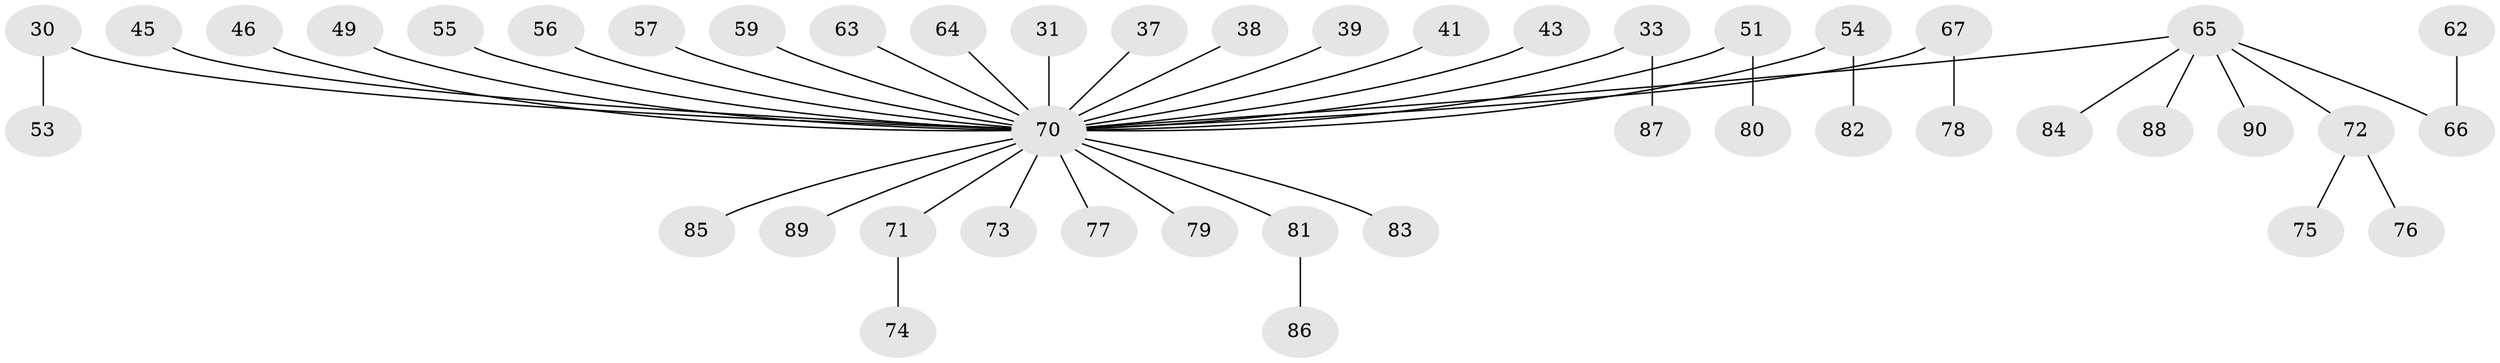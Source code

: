 // original degree distribution, {3: 0.07777777777777778, 4: 0.044444444444444446, 8: 0.011111111111111112, 6: 0.011111111111111112, 5: 0.05555555555555555, 2: 0.26666666666666666, 1: 0.5222222222222223, 7: 0.011111111111111112}
// Generated by graph-tools (version 1.1) at 2025/52/03/09/25 04:52:43]
// undirected, 45 vertices, 44 edges
graph export_dot {
graph [start="1"]
  node [color=gray90,style=filled];
  30;
  31;
  33 [super="+27"];
  37;
  38;
  39;
  41;
  43;
  45;
  46;
  49;
  51 [super="+25"];
  53;
  54;
  55;
  56;
  57;
  59;
  62;
  63;
  64;
  65 [super="+26+32+18+20+40"];
  66 [super="+50"];
  67;
  70 [super="+4+9+29+19+14+24+21+35+48+23+68+52+47+28"];
  71;
  72 [super="+61+69"];
  73;
  74;
  75;
  76;
  77;
  78;
  79;
  80;
  81;
  82;
  83;
  84;
  85;
  86;
  87;
  88;
  89;
  90;
  30 -- 53;
  30 -- 70;
  31 -- 70;
  33 -- 87;
  33 -- 70;
  37 -- 70;
  38 -- 70;
  39 -- 70;
  41 -- 70;
  43 -- 70;
  45 -- 70;
  46 -- 70;
  49 -- 70;
  51 -- 80;
  51 -- 70;
  54 -- 82;
  54 -- 70;
  55 -- 70;
  56 -- 70;
  57 -- 70;
  59 -- 70;
  62 -- 66;
  63 -- 70;
  64 -- 70;
  65 -- 90;
  65 -- 88;
  65 -- 66;
  65 -- 84;
  65 -- 72;
  65 -- 70;
  67 -- 78;
  67 -- 70;
  70 -- 83;
  70 -- 71;
  70 -- 89;
  70 -- 81;
  70 -- 73;
  70 -- 77;
  70 -- 79;
  70 -- 85;
  71 -- 74;
  72 -- 75;
  72 -- 76;
  81 -- 86;
}
